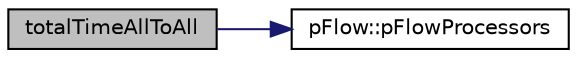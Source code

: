 digraph "totalTimeAllToAll"
{
 // LATEX_PDF_SIZE
  edge [fontname="Helvetica",fontsize="10",labelfontname="Helvetica",labelfontsize="10"];
  node [fontname="Helvetica",fontsize="10",shape=record];
  rankdir="LR";
  Node1 [label="totalTimeAllToAll",height=0.2,width=0.4,color="black", fillcolor="grey75", style="filled", fontcolor="black",tooltip=" "];
  Node1 -> Node2 [color="midnightblue",fontsize="10",style="solid",fontname="Helvetica"];
  Node2 [label="pFlow::pFlowProcessors",height=0.2,width=0.4,color="black", fillcolor="white", style="filled",URL="$namespacepFlow.html#a73a9289af0708a96f32013982a1a2967",tooltip=" "];
}

